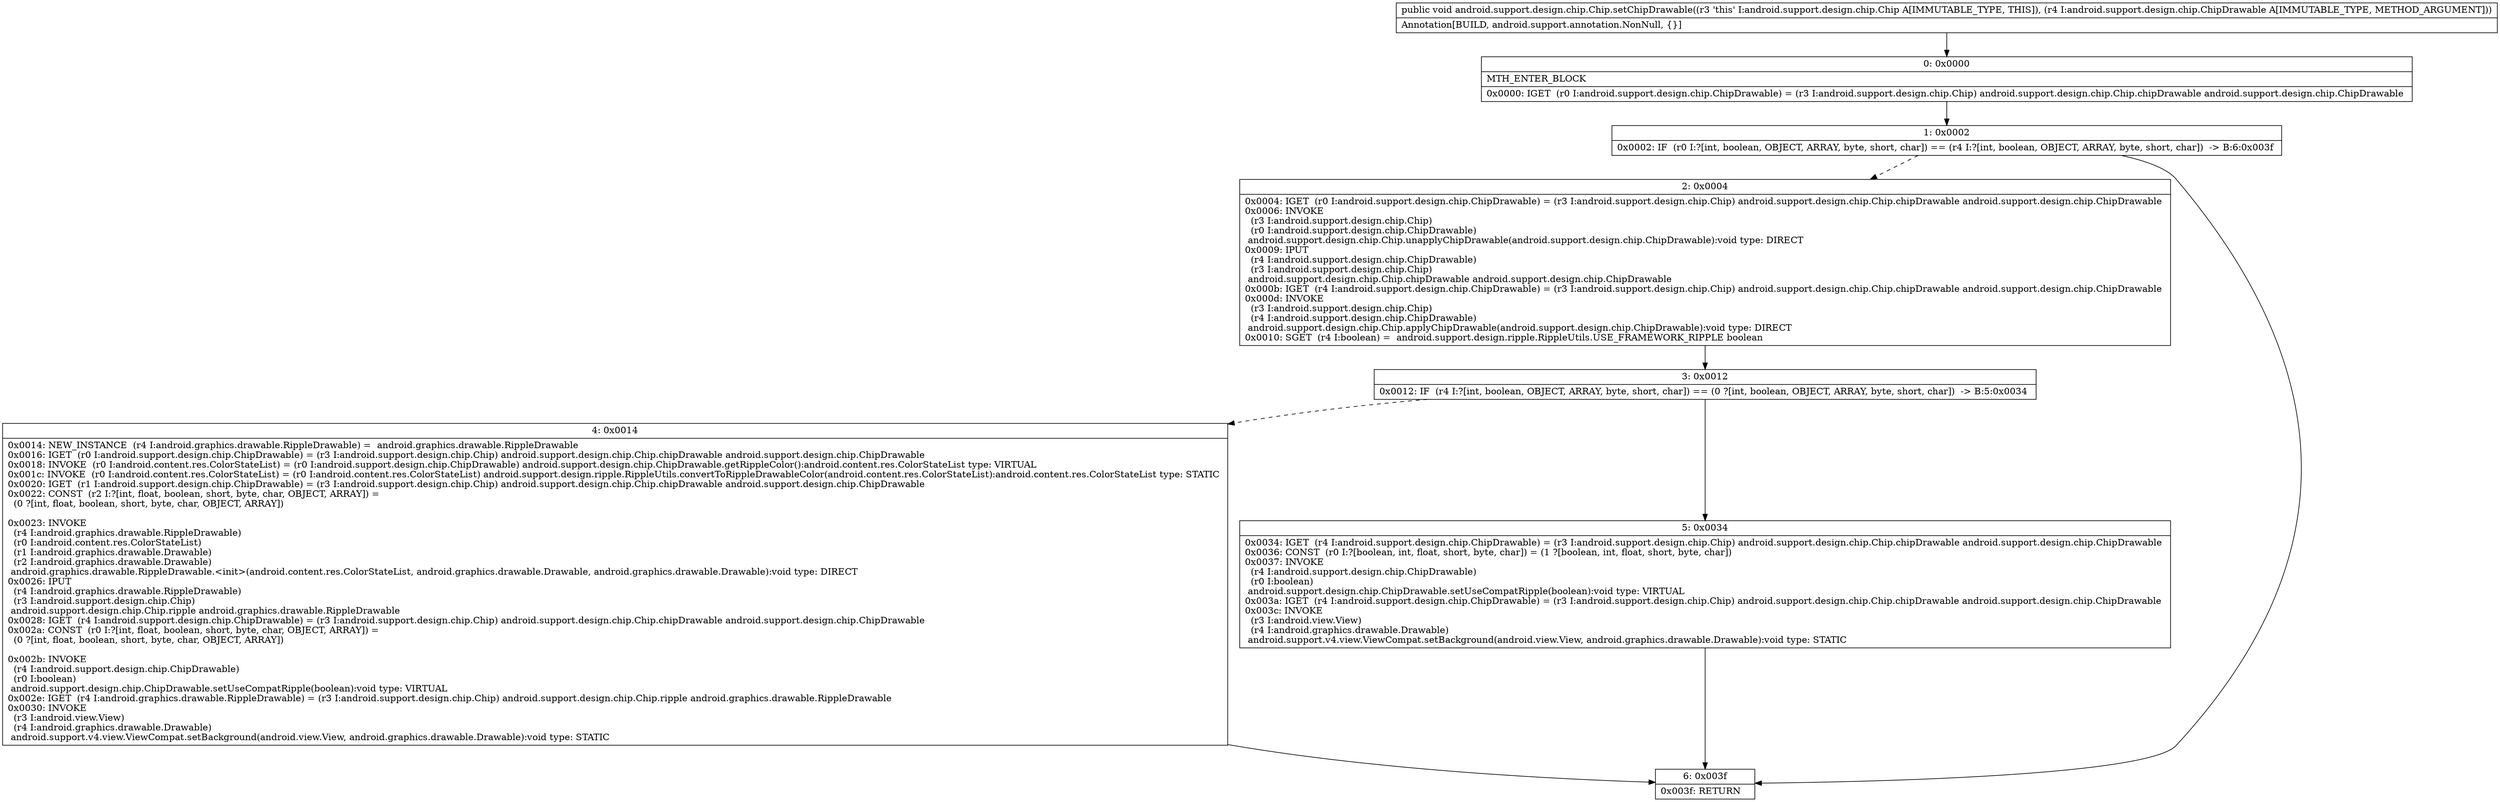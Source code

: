 digraph "CFG forandroid.support.design.chip.Chip.setChipDrawable(Landroid\/support\/design\/chip\/ChipDrawable;)V" {
Node_0 [shape=record,label="{0\:\ 0x0000|MTH_ENTER_BLOCK\l|0x0000: IGET  (r0 I:android.support.design.chip.ChipDrawable) = (r3 I:android.support.design.chip.Chip) android.support.design.chip.Chip.chipDrawable android.support.design.chip.ChipDrawable \l}"];
Node_1 [shape=record,label="{1\:\ 0x0002|0x0002: IF  (r0 I:?[int, boolean, OBJECT, ARRAY, byte, short, char]) == (r4 I:?[int, boolean, OBJECT, ARRAY, byte, short, char])  \-\> B:6:0x003f \l}"];
Node_2 [shape=record,label="{2\:\ 0x0004|0x0004: IGET  (r0 I:android.support.design.chip.ChipDrawable) = (r3 I:android.support.design.chip.Chip) android.support.design.chip.Chip.chipDrawable android.support.design.chip.ChipDrawable \l0x0006: INVOKE  \l  (r3 I:android.support.design.chip.Chip)\l  (r0 I:android.support.design.chip.ChipDrawable)\l android.support.design.chip.Chip.unapplyChipDrawable(android.support.design.chip.ChipDrawable):void type: DIRECT \l0x0009: IPUT  \l  (r4 I:android.support.design.chip.ChipDrawable)\l  (r3 I:android.support.design.chip.Chip)\l android.support.design.chip.Chip.chipDrawable android.support.design.chip.ChipDrawable \l0x000b: IGET  (r4 I:android.support.design.chip.ChipDrawable) = (r3 I:android.support.design.chip.Chip) android.support.design.chip.Chip.chipDrawable android.support.design.chip.ChipDrawable \l0x000d: INVOKE  \l  (r3 I:android.support.design.chip.Chip)\l  (r4 I:android.support.design.chip.ChipDrawable)\l android.support.design.chip.Chip.applyChipDrawable(android.support.design.chip.ChipDrawable):void type: DIRECT \l0x0010: SGET  (r4 I:boolean) =  android.support.design.ripple.RippleUtils.USE_FRAMEWORK_RIPPLE boolean \l}"];
Node_3 [shape=record,label="{3\:\ 0x0012|0x0012: IF  (r4 I:?[int, boolean, OBJECT, ARRAY, byte, short, char]) == (0 ?[int, boolean, OBJECT, ARRAY, byte, short, char])  \-\> B:5:0x0034 \l}"];
Node_4 [shape=record,label="{4\:\ 0x0014|0x0014: NEW_INSTANCE  (r4 I:android.graphics.drawable.RippleDrawable) =  android.graphics.drawable.RippleDrawable \l0x0016: IGET  (r0 I:android.support.design.chip.ChipDrawable) = (r3 I:android.support.design.chip.Chip) android.support.design.chip.Chip.chipDrawable android.support.design.chip.ChipDrawable \l0x0018: INVOKE  (r0 I:android.content.res.ColorStateList) = (r0 I:android.support.design.chip.ChipDrawable) android.support.design.chip.ChipDrawable.getRippleColor():android.content.res.ColorStateList type: VIRTUAL \l0x001c: INVOKE  (r0 I:android.content.res.ColorStateList) = (r0 I:android.content.res.ColorStateList) android.support.design.ripple.RippleUtils.convertToRippleDrawableColor(android.content.res.ColorStateList):android.content.res.ColorStateList type: STATIC \l0x0020: IGET  (r1 I:android.support.design.chip.ChipDrawable) = (r3 I:android.support.design.chip.Chip) android.support.design.chip.Chip.chipDrawable android.support.design.chip.ChipDrawable \l0x0022: CONST  (r2 I:?[int, float, boolean, short, byte, char, OBJECT, ARRAY]) = \l  (0 ?[int, float, boolean, short, byte, char, OBJECT, ARRAY])\l \l0x0023: INVOKE  \l  (r4 I:android.graphics.drawable.RippleDrawable)\l  (r0 I:android.content.res.ColorStateList)\l  (r1 I:android.graphics.drawable.Drawable)\l  (r2 I:android.graphics.drawable.Drawable)\l android.graphics.drawable.RippleDrawable.\<init\>(android.content.res.ColorStateList, android.graphics.drawable.Drawable, android.graphics.drawable.Drawable):void type: DIRECT \l0x0026: IPUT  \l  (r4 I:android.graphics.drawable.RippleDrawable)\l  (r3 I:android.support.design.chip.Chip)\l android.support.design.chip.Chip.ripple android.graphics.drawable.RippleDrawable \l0x0028: IGET  (r4 I:android.support.design.chip.ChipDrawable) = (r3 I:android.support.design.chip.Chip) android.support.design.chip.Chip.chipDrawable android.support.design.chip.ChipDrawable \l0x002a: CONST  (r0 I:?[int, float, boolean, short, byte, char, OBJECT, ARRAY]) = \l  (0 ?[int, float, boolean, short, byte, char, OBJECT, ARRAY])\l \l0x002b: INVOKE  \l  (r4 I:android.support.design.chip.ChipDrawable)\l  (r0 I:boolean)\l android.support.design.chip.ChipDrawable.setUseCompatRipple(boolean):void type: VIRTUAL \l0x002e: IGET  (r4 I:android.graphics.drawable.RippleDrawable) = (r3 I:android.support.design.chip.Chip) android.support.design.chip.Chip.ripple android.graphics.drawable.RippleDrawable \l0x0030: INVOKE  \l  (r3 I:android.view.View)\l  (r4 I:android.graphics.drawable.Drawable)\l android.support.v4.view.ViewCompat.setBackground(android.view.View, android.graphics.drawable.Drawable):void type: STATIC \l}"];
Node_5 [shape=record,label="{5\:\ 0x0034|0x0034: IGET  (r4 I:android.support.design.chip.ChipDrawable) = (r3 I:android.support.design.chip.Chip) android.support.design.chip.Chip.chipDrawable android.support.design.chip.ChipDrawable \l0x0036: CONST  (r0 I:?[boolean, int, float, short, byte, char]) = (1 ?[boolean, int, float, short, byte, char]) \l0x0037: INVOKE  \l  (r4 I:android.support.design.chip.ChipDrawable)\l  (r0 I:boolean)\l android.support.design.chip.ChipDrawable.setUseCompatRipple(boolean):void type: VIRTUAL \l0x003a: IGET  (r4 I:android.support.design.chip.ChipDrawable) = (r3 I:android.support.design.chip.Chip) android.support.design.chip.Chip.chipDrawable android.support.design.chip.ChipDrawable \l0x003c: INVOKE  \l  (r3 I:android.view.View)\l  (r4 I:android.graphics.drawable.Drawable)\l android.support.v4.view.ViewCompat.setBackground(android.view.View, android.graphics.drawable.Drawable):void type: STATIC \l}"];
Node_6 [shape=record,label="{6\:\ 0x003f|0x003f: RETURN   \l}"];
MethodNode[shape=record,label="{public void android.support.design.chip.Chip.setChipDrawable((r3 'this' I:android.support.design.chip.Chip A[IMMUTABLE_TYPE, THIS]), (r4 I:android.support.design.chip.ChipDrawable A[IMMUTABLE_TYPE, METHOD_ARGUMENT]))  | Annotation[BUILD, android.support.annotation.NonNull, \{\}]\l}"];
MethodNode -> Node_0;
Node_0 -> Node_1;
Node_1 -> Node_2[style=dashed];
Node_1 -> Node_6;
Node_2 -> Node_3;
Node_3 -> Node_4[style=dashed];
Node_3 -> Node_5;
Node_4 -> Node_6;
Node_5 -> Node_6;
}

